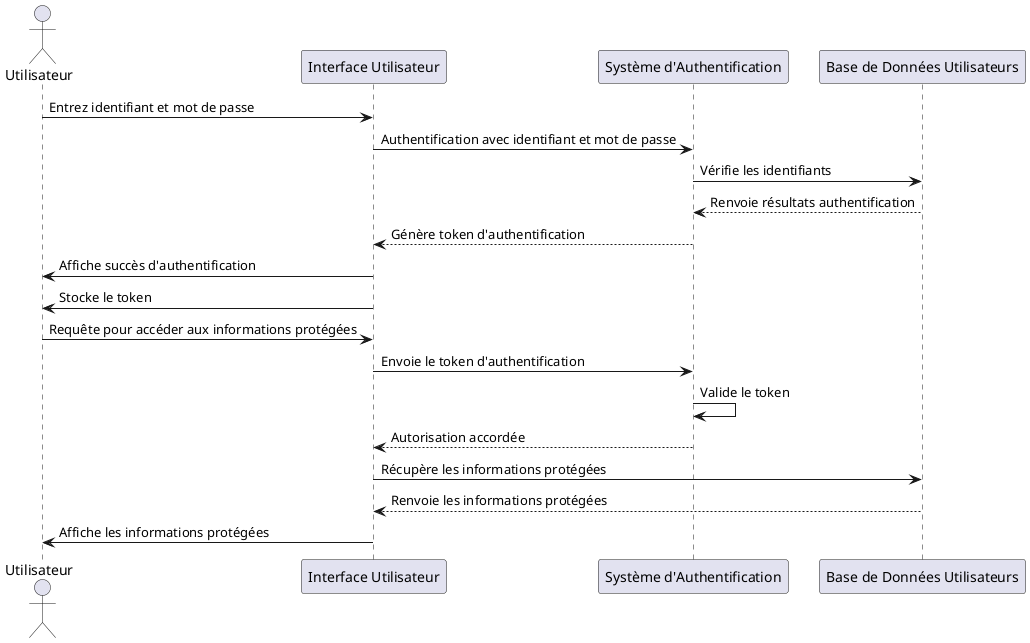 @startuml
actor Utilisateur as User
participant "Interface Utilisateur" as UI
participant "Système d'Authentification" as AuthSystem
participant "Base de Données Utilisateurs" as UserDB

User -> UI: Entrez identifiant et mot de passe
UI -> AuthSystem: Authentification avec identifiant et mot de passe
AuthSystem -> UserDB: Vérifie les identifiants
UserDB --> AuthSystem: Renvoie résultats authentification
AuthSystem --> UI: Génère token d'authentification

UI -> User: Affiche succès d'authentification
UI -> User: Stocke le token

User -> UI: Requête pour accéder aux informations protégées
UI -> AuthSystem: Envoie le token d'authentification
AuthSystem -> AuthSystem: Valide le token
AuthSystem --> UI: Autorisation accordée
UI -> UserDB: Récupère les informations protégées
UserDB --> UI: Renvoie les informations protégées

UI -> User: Affiche les informations protégées
@enduml
